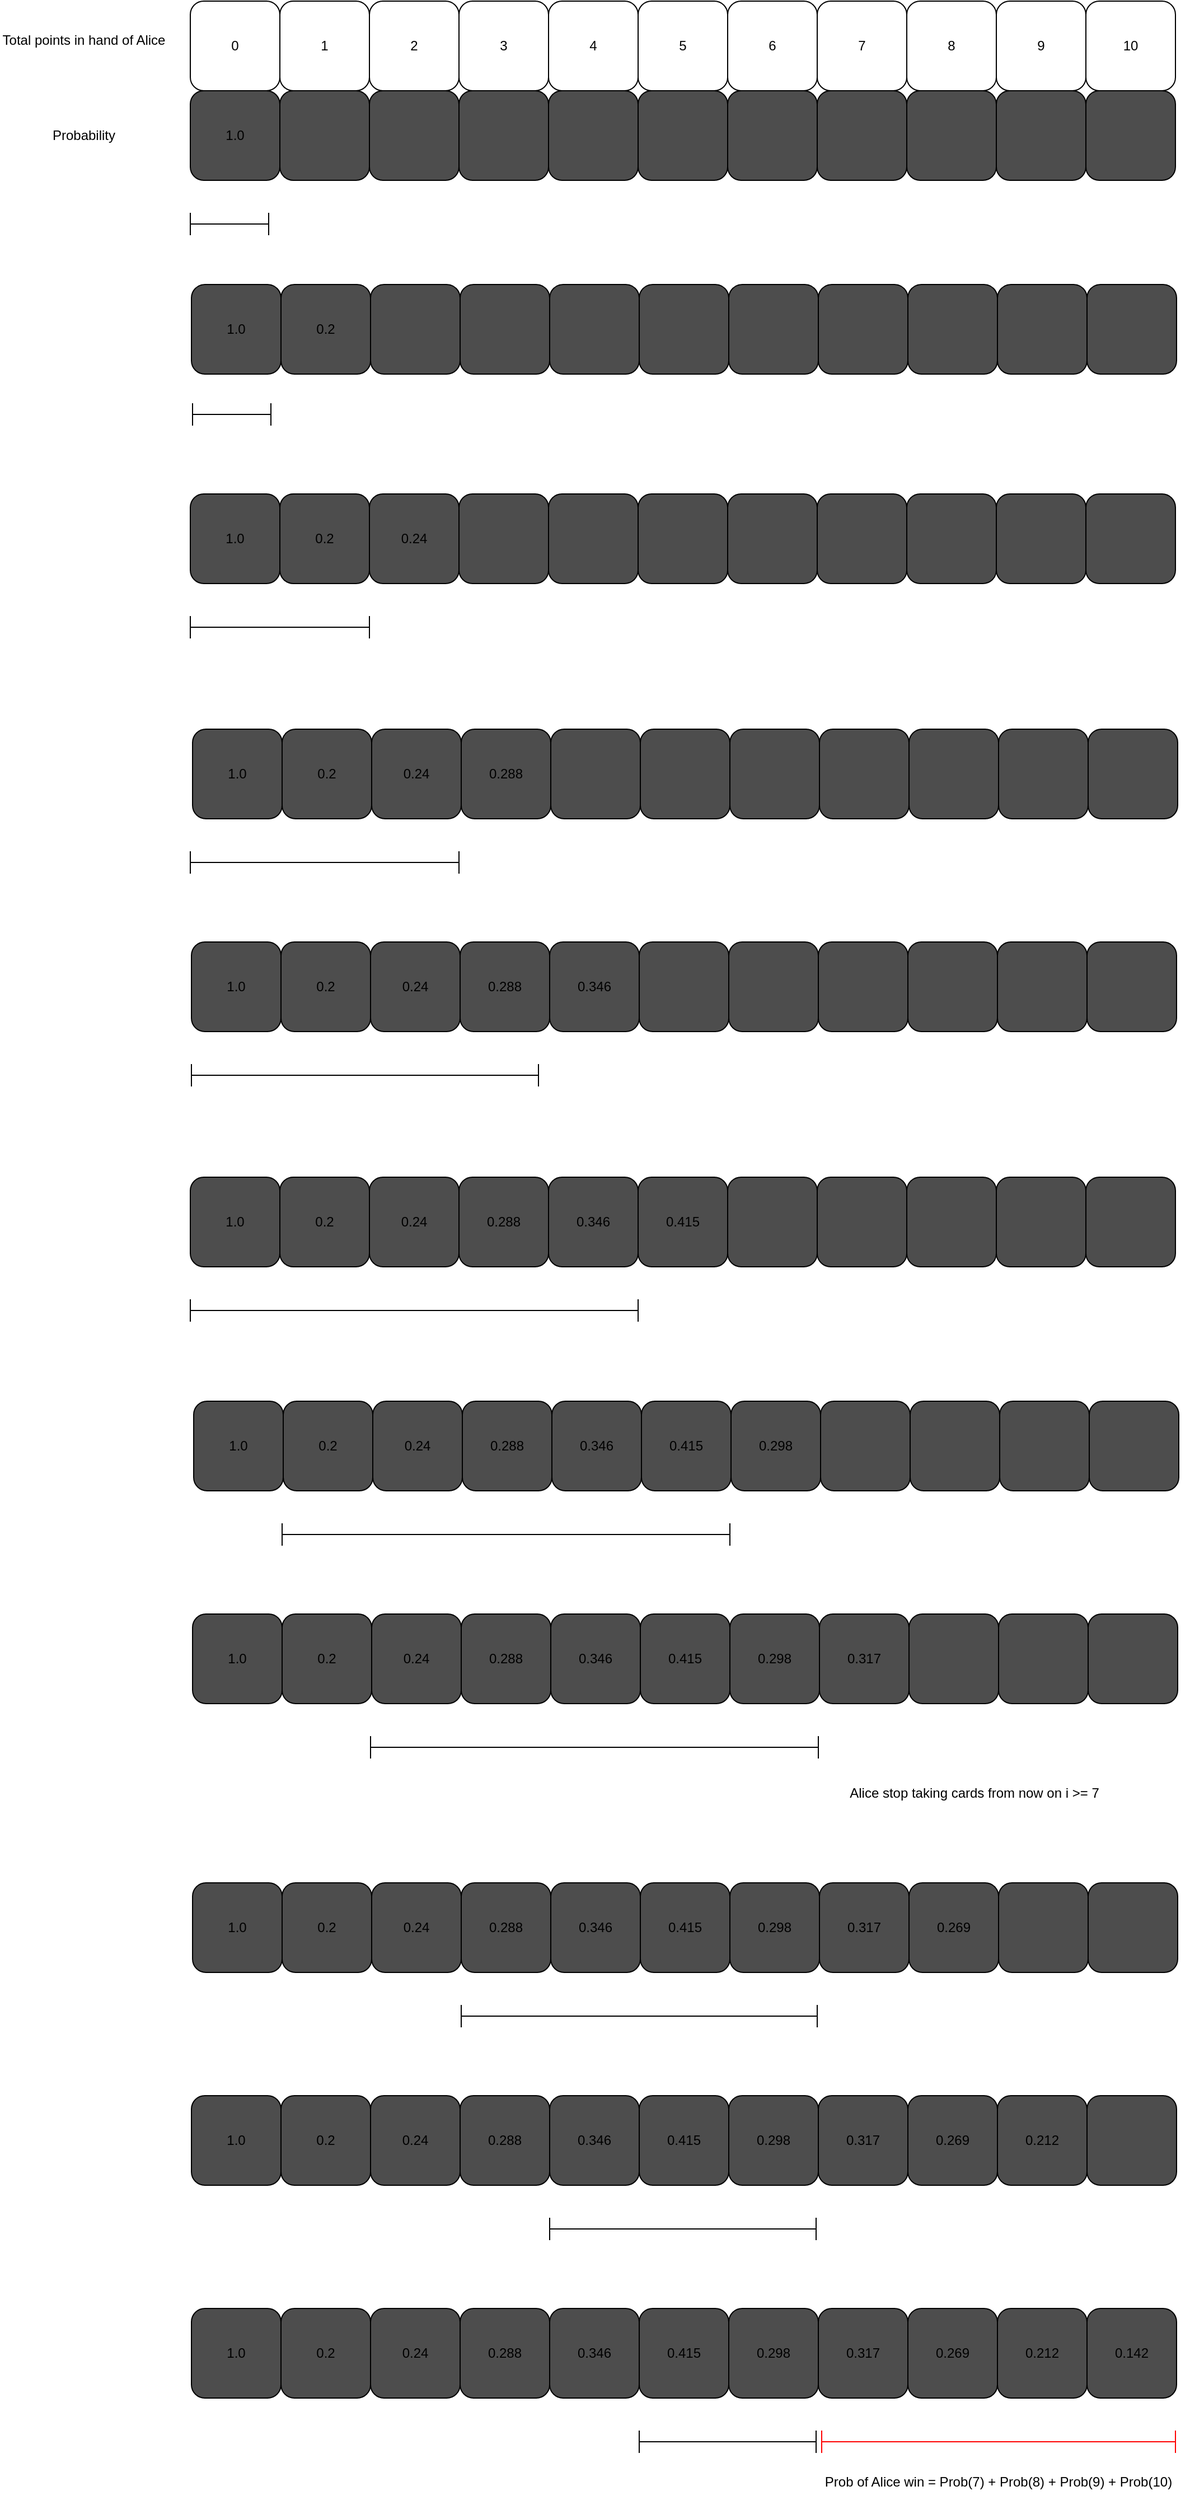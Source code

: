 <mxfile version="21.3.2" type="github">
  <diagram name="第 1 页" id="L3YYOfRVzUbYMGYdMul0">
    <mxGraphModel dx="1961" dy="727" grid="1" gridSize="10" guides="1" tooltips="1" connect="1" arrows="1" fold="1" page="1" pageScale="1" pageWidth="827" pageHeight="1169" math="0" shadow="0">
      <root>
        <mxCell id="0" />
        <mxCell id="1" parent="0" />
        <mxCell id="Uv0XRD-SDKMZK3PV6rSL-1" value="0" style="rounded=1;whiteSpace=wrap;html=1;" vertex="1" parent="1">
          <mxGeometry x="40" y="120" width="80" height="80" as="geometry" />
        </mxCell>
        <mxCell id="Uv0XRD-SDKMZK3PV6rSL-2" value="1" style="rounded=1;whiteSpace=wrap;html=1;" vertex="1" parent="1">
          <mxGeometry x="120" y="120" width="80" height="80" as="geometry" />
        </mxCell>
        <mxCell id="Uv0XRD-SDKMZK3PV6rSL-3" value="2" style="rounded=1;whiteSpace=wrap;html=1;" vertex="1" parent="1">
          <mxGeometry x="200" y="120" width="80" height="80" as="geometry" />
        </mxCell>
        <mxCell id="Uv0XRD-SDKMZK3PV6rSL-4" value="3" style="rounded=1;whiteSpace=wrap;html=1;" vertex="1" parent="1">
          <mxGeometry x="280" y="120" width="80" height="80" as="geometry" />
        </mxCell>
        <mxCell id="Uv0XRD-SDKMZK3PV6rSL-5" value="4" style="rounded=1;whiteSpace=wrap;html=1;" vertex="1" parent="1">
          <mxGeometry x="360" y="120" width="80" height="80" as="geometry" />
        </mxCell>
        <mxCell id="Uv0XRD-SDKMZK3PV6rSL-6" value="5" style="rounded=1;whiteSpace=wrap;html=1;" vertex="1" parent="1">
          <mxGeometry x="440" y="120" width="80" height="80" as="geometry" />
        </mxCell>
        <mxCell id="Uv0XRD-SDKMZK3PV6rSL-7" value="6" style="rounded=1;whiteSpace=wrap;html=1;" vertex="1" parent="1">
          <mxGeometry x="520" y="120" width="80" height="80" as="geometry" />
        </mxCell>
        <mxCell id="Uv0XRD-SDKMZK3PV6rSL-8" value="7" style="rounded=1;whiteSpace=wrap;html=1;" vertex="1" parent="1">
          <mxGeometry x="600" y="120" width="80" height="80" as="geometry" />
        </mxCell>
        <mxCell id="Uv0XRD-SDKMZK3PV6rSL-9" value="8" style="rounded=1;whiteSpace=wrap;html=1;" vertex="1" parent="1">
          <mxGeometry x="680" y="120" width="80" height="80" as="geometry" />
        </mxCell>
        <mxCell id="Uv0XRD-SDKMZK3PV6rSL-11" value="9" style="rounded=1;whiteSpace=wrap;html=1;" vertex="1" parent="1">
          <mxGeometry x="760" y="120" width="80" height="80" as="geometry" />
        </mxCell>
        <mxCell id="Uv0XRD-SDKMZK3PV6rSL-12" value="10" style="rounded=1;whiteSpace=wrap;html=1;" vertex="1" parent="1">
          <mxGeometry x="840" y="120" width="80" height="80" as="geometry" />
        </mxCell>
        <mxCell id="Uv0XRD-SDKMZK3PV6rSL-13" value="" style="shape=crossbar;whiteSpace=wrap;html=1;rounded=1;" vertex="1" parent="1">
          <mxGeometry x="40" y="309" width="70" height="20" as="geometry" />
        </mxCell>
        <mxCell id="Uv0XRD-SDKMZK3PV6rSL-14" value="1.0" style="rounded=1;whiteSpace=wrap;html=1;fillColor=#4D4D4D;" vertex="1" parent="1">
          <mxGeometry x="40" y="200" width="80" height="80" as="geometry" />
        </mxCell>
        <mxCell id="Uv0XRD-SDKMZK3PV6rSL-15" value="" style="rounded=1;whiteSpace=wrap;html=1;fillColor=#4D4D4D;" vertex="1" parent="1">
          <mxGeometry x="120" y="200" width="80" height="80" as="geometry" />
        </mxCell>
        <mxCell id="Uv0XRD-SDKMZK3PV6rSL-16" value="" style="rounded=1;whiteSpace=wrap;html=1;fillColor=#4D4D4D;" vertex="1" parent="1">
          <mxGeometry x="200" y="200" width="80" height="80" as="geometry" />
        </mxCell>
        <mxCell id="Uv0XRD-SDKMZK3PV6rSL-17" value="" style="rounded=1;whiteSpace=wrap;html=1;fillColor=#4D4D4D;" vertex="1" parent="1">
          <mxGeometry x="280" y="200" width="80" height="80" as="geometry" />
        </mxCell>
        <mxCell id="Uv0XRD-SDKMZK3PV6rSL-18" value="" style="rounded=1;whiteSpace=wrap;html=1;fillColor=#4D4D4D;" vertex="1" parent="1">
          <mxGeometry x="360" y="200" width="80" height="80" as="geometry" />
        </mxCell>
        <mxCell id="Uv0XRD-SDKMZK3PV6rSL-19" value="" style="rounded=1;whiteSpace=wrap;html=1;fillColor=#4D4D4D;" vertex="1" parent="1">
          <mxGeometry x="440" y="200" width="80" height="80" as="geometry" />
        </mxCell>
        <mxCell id="Uv0XRD-SDKMZK3PV6rSL-20" value="" style="rounded=1;whiteSpace=wrap;html=1;fillColor=#4D4D4D;" vertex="1" parent="1">
          <mxGeometry x="520" y="200" width="80" height="80" as="geometry" />
        </mxCell>
        <mxCell id="Uv0XRD-SDKMZK3PV6rSL-21" value="" style="rounded=1;whiteSpace=wrap;html=1;fillColor=#4D4D4D;" vertex="1" parent="1">
          <mxGeometry x="600" y="200" width="80" height="80" as="geometry" />
        </mxCell>
        <mxCell id="Uv0XRD-SDKMZK3PV6rSL-22" value="" style="rounded=1;whiteSpace=wrap;html=1;fillColor=#4D4D4D;" vertex="1" parent="1">
          <mxGeometry x="680" y="200" width="80" height="80" as="geometry" />
        </mxCell>
        <mxCell id="Uv0XRD-SDKMZK3PV6rSL-23" value="" style="rounded=1;whiteSpace=wrap;html=1;fillColor=#4D4D4D;" vertex="1" parent="1">
          <mxGeometry x="760" y="200" width="80" height="80" as="geometry" />
        </mxCell>
        <mxCell id="Uv0XRD-SDKMZK3PV6rSL-24" value="" style="rounded=1;whiteSpace=wrap;html=1;fillColor=#4D4D4D;" vertex="1" parent="1">
          <mxGeometry x="840" y="200" width="80" height="80" as="geometry" />
        </mxCell>
        <mxCell id="Uv0XRD-SDKMZK3PV6rSL-51" value="" style="group" vertex="1" connectable="0" parent="1">
          <mxGeometry x="40" y="560" width="880" height="129" as="geometry" />
        </mxCell>
        <mxCell id="Uv0XRD-SDKMZK3PV6rSL-27" value="" style="shape=crossbar;whiteSpace=wrap;html=1;rounded=1;" vertex="1" parent="Uv0XRD-SDKMZK3PV6rSL-51">
          <mxGeometry y="109" width="160" height="20" as="geometry" />
        </mxCell>
        <mxCell id="Uv0XRD-SDKMZK3PV6rSL-28" value="1.0" style="rounded=1;whiteSpace=wrap;html=1;fillColor=#4D4D4D;" vertex="1" parent="Uv0XRD-SDKMZK3PV6rSL-51">
          <mxGeometry width="80" height="80" as="geometry" />
        </mxCell>
        <mxCell id="Uv0XRD-SDKMZK3PV6rSL-29" value="0.2" style="rounded=1;whiteSpace=wrap;html=1;fillColor=#4D4D4D;" vertex="1" parent="Uv0XRD-SDKMZK3PV6rSL-51">
          <mxGeometry x="80" width="80" height="80" as="geometry" />
        </mxCell>
        <mxCell id="Uv0XRD-SDKMZK3PV6rSL-30" value="0.24" style="rounded=1;whiteSpace=wrap;html=1;fillColor=#4D4D4D;" vertex="1" parent="Uv0XRD-SDKMZK3PV6rSL-51">
          <mxGeometry x="160" width="80" height="80" as="geometry" />
        </mxCell>
        <mxCell id="Uv0XRD-SDKMZK3PV6rSL-31" value="" style="rounded=1;whiteSpace=wrap;html=1;fillColor=#4D4D4D;" vertex="1" parent="Uv0XRD-SDKMZK3PV6rSL-51">
          <mxGeometry x="240" width="80" height="80" as="geometry" />
        </mxCell>
        <mxCell id="Uv0XRD-SDKMZK3PV6rSL-32" value="" style="rounded=1;whiteSpace=wrap;html=1;fillColor=#4D4D4D;" vertex="1" parent="Uv0XRD-SDKMZK3PV6rSL-51">
          <mxGeometry x="320" width="80" height="80" as="geometry" />
        </mxCell>
        <mxCell id="Uv0XRD-SDKMZK3PV6rSL-33" value="" style="rounded=1;whiteSpace=wrap;html=1;fillColor=#4D4D4D;" vertex="1" parent="Uv0XRD-SDKMZK3PV6rSL-51">
          <mxGeometry x="400" width="80" height="80" as="geometry" />
        </mxCell>
        <mxCell id="Uv0XRD-SDKMZK3PV6rSL-34" value="" style="rounded=1;whiteSpace=wrap;html=1;fillColor=#4D4D4D;" vertex="1" parent="Uv0XRD-SDKMZK3PV6rSL-51">
          <mxGeometry x="480" width="80" height="80" as="geometry" />
        </mxCell>
        <mxCell id="Uv0XRD-SDKMZK3PV6rSL-35" value="" style="rounded=1;whiteSpace=wrap;html=1;fillColor=#4D4D4D;" vertex="1" parent="Uv0XRD-SDKMZK3PV6rSL-51">
          <mxGeometry x="560" width="80" height="80" as="geometry" />
        </mxCell>
        <mxCell id="Uv0XRD-SDKMZK3PV6rSL-36" value="" style="rounded=1;whiteSpace=wrap;html=1;fillColor=#4D4D4D;" vertex="1" parent="Uv0XRD-SDKMZK3PV6rSL-51">
          <mxGeometry x="640" width="80" height="80" as="geometry" />
        </mxCell>
        <mxCell id="Uv0XRD-SDKMZK3PV6rSL-37" value="" style="rounded=1;whiteSpace=wrap;html=1;fillColor=#4D4D4D;" vertex="1" parent="Uv0XRD-SDKMZK3PV6rSL-51">
          <mxGeometry x="720" width="80" height="80" as="geometry" />
        </mxCell>
        <mxCell id="Uv0XRD-SDKMZK3PV6rSL-38" value="" style="rounded=1;whiteSpace=wrap;html=1;fillColor=#4D4D4D;" vertex="1" parent="Uv0XRD-SDKMZK3PV6rSL-51">
          <mxGeometry x="800" width="80" height="80" as="geometry" />
        </mxCell>
        <mxCell id="Uv0XRD-SDKMZK3PV6rSL-52" value="" style="group" vertex="1" connectable="0" parent="1">
          <mxGeometry x="42" y="370" width="880" height="129" as="geometry" />
        </mxCell>
        <mxCell id="Uv0XRD-SDKMZK3PV6rSL-53" value="" style="shape=crossbar;whiteSpace=wrap;html=1;rounded=1;" vertex="1" parent="Uv0XRD-SDKMZK3PV6rSL-52">
          <mxGeometry y="109" width="70" height="20" as="geometry" />
        </mxCell>
        <mxCell id="Uv0XRD-SDKMZK3PV6rSL-54" value="1.0" style="rounded=1;whiteSpace=wrap;html=1;fillColor=#4D4D4D;" vertex="1" parent="1">
          <mxGeometry x="41" y="373" width="80" height="80" as="geometry" />
        </mxCell>
        <mxCell id="Uv0XRD-SDKMZK3PV6rSL-55" value="0.2" style="rounded=1;whiteSpace=wrap;html=1;fillColor=#4D4D4D;" vertex="1" parent="1">
          <mxGeometry x="121" y="373" width="80" height="80" as="geometry" />
        </mxCell>
        <mxCell id="Uv0XRD-SDKMZK3PV6rSL-56" value="" style="rounded=1;whiteSpace=wrap;html=1;fillColor=#4D4D4D;" vertex="1" parent="1">
          <mxGeometry x="201" y="373" width="80" height="80" as="geometry" />
        </mxCell>
        <mxCell id="Uv0XRD-SDKMZK3PV6rSL-57" value="" style="rounded=1;whiteSpace=wrap;html=1;fillColor=#4D4D4D;" vertex="1" parent="1">
          <mxGeometry x="281" y="373" width="80" height="80" as="geometry" />
        </mxCell>
        <mxCell id="Uv0XRD-SDKMZK3PV6rSL-58" value="" style="rounded=1;whiteSpace=wrap;html=1;fillColor=#4D4D4D;" vertex="1" parent="1">
          <mxGeometry x="361" y="373" width="80" height="80" as="geometry" />
        </mxCell>
        <mxCell id="Uv0XRD-SDKMZK3PV6rSL-59" value="" style="rounded=1;whiteSpace=wrap;html=1;fillColor=#4D4D4D;" vertex="1" parent="1">
          <mxGeometry x="441" y="373" width="80" height="80" as="geometry" />
        </mxCell>
        <mxCell id="Uv0XRD-SDKMZK3PV6rSL-60" value="" style="rounded=1;whiteSpace=wrap;html=1;fillColor=#4D4D4D;" vertex="1" parent="1">
          <mxGeometry x="521" y="373" width="80" height="80" as="geometry" />
        </mxCell>
        <mxCell id="Uv0XRD-SDKMZK3PV6rSL-61" value="" style="rounded=1;whiteSpace=wrap;html=1;fillColor=#4D4D4D;" vertex="1" parent="1">
          <mxGeometry x="601" y="373" width="80" height="80" as="geometry" />
        </mxCell>
        <mxCell id="Uv0XRD-SDKMZK3PV6rSL-62" value="" style="rounded=1;whiteSpace=wrap;html=1;fillColor=#4D4D4D;" vertex="1" parent="1">
          <mxGeometry x="681" y="373" width="80" height="80" as="geometry" />
        </mxCell>
        <mxCell id="Uv0XRD-SDKMZK3PV6rSL-63" value="" style="rounded=1;whiteSpace=wrap;html=1;fillColor=#4D4D4D;" vertex="1" parent="1">
          <mxGeometry x="761" y="373" width="80" height="80" as="geometry" />
        </mxCell>
        <mxCell id="Uv0XRD-SDKMZK3PV6rSL-64" value="" style="rounded=1;whiteSpace=wrap;html=1;fillColor=#4D4D4D;" vertex="1" parent="1">
          <mxGeometry x="841" y="373" width="80" height="80" as="geometry" />
        </mxCell>
        <mxCell id="Uv0XRD-SDKMZK3PV6rSL-65" value="" style="group" vertex="1" connectable="0" parent="1">
          <mxGeometry x="41" y="960" width="880" height="129" as="geometry" />
        </mxCell>
        <mxCell id="Uv0XRD-SDKMZK3PV6rSL-66" value="" style="shape=crossbar;whiteSpace=wrap;html=1;rounded=1;" vertex="1" parent="Uv0XRD-SDKMZK3PV6rSL-65">
          <mxGeometry y="109" width="310" height="20" as="geometry" />
        </mxCell>
        <mxCell id="Uv0XRD-SDKMZK3PV6rSL-67" value="1.0" style="rounded=1;whiteSpace=wrap;html=1;fillColor=#4D4D4D;" vertex="1" parent="Uv0XRD-SDKMZK3PV6rSL-65">
          <mxGeometry width="80" height="80" as="geometry" />
        </mxCell>
        <mxCell id="Uv0XRD-SDKMZK3PV6rSL-68" value="0.2" style="rounded=1;whiteSpace=wrap;html=1;fillColor=#4D4D4D;" vertex="1" parent="Uv0XRD-SDKMZK3PV6rSL-65">
          <mxGeometry x="80" width="80" height="80" as="geometry" />
        </mxCell>
        <mxCell id="Uv0XRD-SDKMZK3PV6rSL-69" value="0.24" style="rounded=1;whiteSpace=wrap;html=1;fillColor=#4D4D4D;" vertex="1" parent="Uv0XRD-SDKMZK3PV6rSL-65">
          <mxGeometry x="160" width="80" height="80" as="geometry" />
        </mxCell>
        <mxCell id="Uv0XRD-SDKMZK3PV6rSL-70" value="0.288" style="rounded=1;whiteSpace=wrap;html=1;fillColor=#4D4D4D;" vertex="1" parent="Uv0XRD-SDKMZK3PV6rSL-65">
          <mxGeometry x="240" width="80" height="80" as="geometry" />
        </mxCell>
        <mxCell id="Uv0XRD-SDKMZK3PV6rSL-71" value="0.346" style="rounded=1;whiteSpace=wrap;html=1;fillColor=#4D4D4D;" vertex="1" parent="Uv0XRD-SDKMZK3PV6rSL-65">
          <mxGeometry x="320" width="80" height="80" as="geometry" />
        </mxCell>
        <mxCell id="Uv0XRD-SDKMZK3PV6rSL-72" value="" style="rounded=1;whiteSpace=wrap;html=1;fillColor=#4D4D4D;" vertex="1" parent="Uv0XRD-SDKMZK3PV6rSL-65">
          <mxGeometry x="400" width="80" height="80" as="geometry" />
        </mxCell>
        <mxCell id="Uv0XRD-SDKMZK3PV6rSL-73" value="" style="rounded=1;whiteSpace=wrap;html=1;fillColor=#4D4D4D;" vertex="1" parent="Uv0XRD-SDKMZK3PV6rSL-65">
          <mxGeometry x="480" width="80" height="80" as="geometry" />
        </mxCell>
        <mxCell id="Uv0XRD-SDKMZK3PV6rSL-74" value="" style="rounded=1;whiteSpace=wrap;html=1;fillColor=#4D4D4D;" vertex="1" parent="Uv0XRD-SDKMZK3PV6rSL-65">
          <mxGeometry x="560" width="80" height="80" as="geometry" />
        </mxCell>
        <mxCell id="Uv0XRD-SDKMZK3PV6rSL-75" value="" style="rounded=1;whiteSpace=wrap;html=1;fillColor=#4D4D4D;" vertex="1" parent="Uv0XRD-SDKMZK3PV6rSL-65">
          <mxGeometry x="640" width="80" height="80" as="geometry" />
        </mxCell>
        <mxCell id="Uv0XRD-SDKMZK3PV6rSL-76" value="" style="rounded=1;whiteSpace=wrap;html=1;fillColor=#4D4D4D;" vertex="1" parent="Uv0XRD-SDKMZK3PV6rSL-65">
          <mxGeometry x="720" width="80" height="80" as="geometry" />
        </mxCell>
        <mxCell id="Uv0XRD-SDKMZK3PV6rSL-77" value="" style="rounded=1;whiteSpace=wrap;html=1;fillColor=#4D4D4D;" vertex="1" parent="Uv0XRD-SDKMZK3PV6rSL-65">
          <mxGeometry x="800" width="80" height="80" as="geometry" />
        </mxCell>
        <mxCell id="Uv0XRD-SDKMZK3PV6rSL-78" value="" style="group" vertex="1" connectable="0" parent="1">
          <mxGeometry x="52" y="770" width="880" height="129" as="geometry" />
        </mxCell>
        <mxCell id="Uv0XRD-SDKMZK3PV6rSL-79" value="" style="shape=crossbar;whiteSpace=wrap;html=1;rounded=1;" vertex="1" parent="Uv0XRD-SDKMZK3PV6rSL-78">
          <mxGeometry x="-12" y="109" width="240" height="20" as="geometry" />
        </mxCell>
        <mxCell id="Uv0XRD-SDKMZK3PV6rSL-80" value="1.0" style="rounded=1;whiteSpace=wrap;html=1;fillColor=#4D4D4D;" vertex="1" parent="Uv0XRD-SDKMZK3PV6rSL-78">
          <mxGeometry x="-10" width="80" height="80" as="geometry" />
        </mxCell>
        <mxCell id="Uv0XRD-SDKMZK3PV6rSL-81" value="0.2" style="rounded=1;whiteSpace=wrap;html=1;fillColor=#4D4D4D;" vertex="1" parent="Uv0XRD-SDKMZK3PV6rSL-78">
          <mxGeometry x="70" width="80" height="80" as="geometry" />
        </mxCell>
        <mxCell id="Uv0XRD-SDKMZK3PV6rSL-82" value="0.24" style="rounded=1;whiteSpace=wrap;html=1;fillColor=#4D4D4D;" vertex="1" parent="Uv0XRD-SDKMZK3PV6rSL-78">
          <mxGeometry x="150" width="80" height="80" as="geometry" />
        </mxCell>
        <mxCell id="Uv0XRD-SDKMZK3PV6rSL-83" value="0.288" style="rounded=1;whiteSpace=wrap;html=1;fillColor=#4D4D4D;" vertex="1" parent="Uv0XRD-SDKMZK3PV6rSL-78">
          <mxGeometry x="230" width="80" height="80" as="geometry" />
        </mxCell>
        <mxCell id="Uv0XRD-SDKMZK3PV6rSL-84" value="" style="rounded=1;whiteSpace=wrap;html=1;fillColor=#4D4D4D;" vertex="1" parent="Uv0XRD-SDKMZK3PV6rSL-78">
          <mxGeometry x="310" width="80" height="80" as="geometry" />
        </mxCell>
        <mxCell id="Uv0XRD-SDKMZK3PV6rSL-85" value="" style="rounded=1;whiteSpace=wrap;html=1;fillColor=#4D4D4D;" vertex="1" parent="Uv0XRD-SDKMZK3PV6rSL-78">
          <mxGeometry x="390" width="80" height="80" as="geometry" />
        </mxCell>
        <mxCell id="Uv0XRD-SDKMZK3PV6rSL-86" value="" style="rounded=1;whiteSpace=wrap;html=1;fillColor=#4D4D4D;" vertex="1" parent="Uv0XRD-SDKMZK3PV6rSL-78">
          <mxGeometry x="470" width="80" height="80" as="geometry" />
        </mxCell>
        <mxCell id="Uv0XRD-SDKMZK3PV6rSL-87" value="" style="rounded=1;whiteSpace=wrap;html=1;fillColor=#4D4D4D;" vertex="1" parent="Uv0XRD-SDKMZK3PV6rSL-78">
          <mxGeometry x="550" width="80" height="80" as="geometry" />
        </mxCell>
        <mxCell id="Uv0XRD-SDKMZK3PV6rSL-88" value="" style="rounded=1;whiteSpace=wrap;html=1;fillColor=#4D4D4D;" vertex="1" parent="Uv0XRD-SDKMZK3PV6rSL-78">
          <mxGeometry x="630" width="80" height="80" as="geometry" />
        </mxCell>
        <mxCell id="Uv0XRD-SDKMZK3PV6rSL-89" value="" style="rounded=1;whiteSpace=wrap;html=1;fillColor=#4D4D4D;" vertex="1" parent="Uv0XRD-SDKMZK3PV6rSL-78">
          <mxGeometry x="710" width="80" height="80" as="geometry" />
        </mxCell>
        <mxCell id="Uv0XRD-SDKMZK3PV6rSL-90" value="" style="rounded=1;whiteSpace=wrap;html=1;fillColor=#4D4D4D;" vertex="1" parent="Uv0XRD-SDKMZK3PV6rSL-78">
          <mxGeometry x="790" width="80" height="80" as="geometry" />
        </mxCell>
        <mxCell id="Uv0XRD-SDKMZK3PV6rSL-92" value="" style="group" vertex="1" connectable="0" parent="1">
          <mxGeometry x="42" y="1800" width="880" height="129" as="geometry" />
        </mxCell>
        <mxCell id="Uv0XRD-SDKMZK3PV6rSL-93" value="" style="shape=crossbar;whiteSpace=wrap;html=1;rounded=1;" vertex="1" parent="Uv0XRD-SDKMZK3PV6rSL-92">
          <mxGeometry x="240" y="109" width="318" height="20" as="geometry" />
        </mxCell>
        <mxCell id="Uv0XRD-SDKMZK3PV6rSL-94" value="1.0" style="rounded=1;whiteSpace=wrap;html=1;fillColor=#4D4D4D;" vertex="1" parent="Uv0XRD-SDKMZK3PV6rSL-92">
          <mxGeometry width="80" height="80" as="geometry" />
        </mxCell>
        <mxCell id="Uv0XRD-SDKMZK3PV6rSL-95" value="0.2" style="rounded=1;whiteSpace=wrap;html=1;fillColor=#4D4D4D;" vertex="1" parent="Uv0XRD-SDKMZK3PV6rSL-92">
          <mxGeometry x="80" width="80" height="80" as="geometry" />
        </mxCell>
        <mxCell id="Uv0XRD-SDKMZK3PV6rSL-96" value="0.24" style="rounded=1;whiteSpace=wrap;html=1;fillColor=#4D4D4D;" vertex="1" parent="Uv0XRD-SDKMZK3PV6rSL-92">
          <mxGeometry x="160" width="80" height="80" as="geometry" />
        </mxCell>
        <mxCell id="Uv0XRD-SDKMZK3PV6rSL-97" value="0.288" style="rounded=1;whiteSpace=wrap;html=1;fillColor=#4D4D4D;" vertex="1" parent="Uv0XRD-SDKMZK3PV6rSL-92">
          <mxGeometry x="240" width="80" height="80" as="geometry" />
        </mxCell>
        <mxCell id="Uv0XRD-SDKMZK3PV6rSL-98" value="0.346" style="rounded=1;whiteSpace=wrap;html=1;fillColor=#4D4D4D;" vertex="1" parent="Uv0XRD-SDKMZK3PV6rSL-92">
          <mxGeometry x="320" width="80" height="80" as="geometry" />
        </mxCell>
        <mxCell id="Uv0XRD-SDKMZK3PV6rSL-99" value="0.415" style="rounded=1;whiteSpace=wrap;html=1;fillColor=#4D4D4D;" vertex="1" parent="Uv0XRD-SDKMZK3PV6rSL-92">
          <mxGeometry x="400" width="80" height="80" as="geometry" />
        </mxCell>
        <mxCell id="Uv0XRD-SDKMZK3PV6rSL-100" value="0.298" style="rounded=1;whiteSpace=wrap;html=1;fillColor=#4D4D4D;" vertex="1" parent="Uv0XRD-SDKMZK3PV6rSL-92">
          <mxGeometry x="480" width="80" height="80" as="geometry" />
        </mxCell>
        <mxCell id="Uv0XRD-SDKMZK3PV6rSL-101" value="0.317" style="rounded=1;whiteSpace=wrap;html=1;fillColor=#4D4D4D;" vertex="1" parent="Uv0XRD-SDKMZK3PV6rSL-92">
          <mxGeometry x="560" width="80" height="80" as="geometry" />
        </mxCell>
        <mxCell id="Uv0XRD-SDKMZK3PV6rSL-102" value="0.269" style="rounded=1;whiteSpace=wrap;html=1;fillColor=#4D4D4D;" vertex="1" parent="Uv0XRD-SDKMZK3PV6rSL-92">
          <mxGeometry x="640" width="80" height="80" as="geometry" />
        </mxCell>
        <mxCell id="Uv0XRD-SDKMZK3PV6rSL-103" value="" style="rounded=1;whiteSpace=wrap;html=1;fillColor=#4D4D4D;" vertex="1" parent="Uv0XRD-SDKMZK3PV6rSL-92">
          <mxGeometry x="720" width="80" height="80" as="geometry" />
        </mxCell>
        <mxCell id="Uv0XRD-SDKMZK3PV6rSL-104" value="" style="rounded=1;whiteSpace=wrap;html=1;fillColor=#4D4D4D;" vertex="1" parent="Uv0XRD-SDKMZK3PV6rSL-92">
          <mxGeometry x="800" width="80" height="80" as="geometry" />
        </mxCell>
        <mxCell id="Uv0XRD-SDKMZK3PV6rSL-105" value="" style="group" vertex="1" connectable="0" parent="1">
          <mxGeometry x="48" y="1170" width="880" height="129" as="geometry" />
        </mxCell>
        <mxCell id="Uv0XRD-SDKMZK3PV6rSL-106" value="" style="shape=crossbar;whiteSpace=wrap;html=1;rounded=1;" vertex="1" parent="Uv0XRD-SDKMZK3PV6rSL-105">
          <mxGeometry x="-8" y="109" width="400" height="20" as="geometry" />
        </mxCell>
        <mxCell id="Uv0XRD-SDKMZK3PV6rSL-107" value="1.0" style="rounded=1;whiteSpace=wrap;html=1;fillColor=#4D4D4D;" vertex="1" parent="Uv0XRD-SDKMZK3PV6rSL-105">
          <mxGeometry x="-8" width="80" height="80" as="geometry" />
        </mxCell>
        <mxCell id="Uv0XRD-SDKMZK3PV6rSL-108" value="0.2" style="rounded=1;whiteSpace=wrap;html=1;fillColor=#4D4D4D;" vertex="1" parent="Uv0XRD-SDKMZK3PV6rSL-105">
          <mxGeometry x="72" width="80" height="80" as="geometry" />
        </mxCell>
        <mxCell id="Uv0XRD-SDKMZK3PV6rSL-109" value="0.24" style="rounded=1;whiteSpace=wrap;html=1;fillColor=#4D4D4D;" vertex="1" parent="Uv0XRD-SDKMZK3PV6rSL-105">
          <mxGeometry x="152" width="80" height="80" as="geometry" />
        </mxCell>
        <mxCell id="Uv0XRD-SDKMZK3PV6rSL-110" value="0.288" style="rounded=1;whiteSpace=wrap;html=1;fillColor=#4D4D4D;" vertex="1" parent="Uv0XRD-SDKMZK3PV6rSL-105">
          <mxGeometry x="232" width="80" height="80" as="geometry" />
        </mxCell>
        <mxCell id="Uv0XRD-SDKMZK3PV6rSL-111" value="0.346" style="rounded=1;whiteSpace=wrap;html=1;fillColor=#4D4D4D;" vertex="1" parent="Uv0XRD-SDKMZK3PV6rSL-105">
          <mxGeometry x="312" width="80" height="80" as="geometry" />
        </mxCell>
        <mxCell id="Uv0XRD-SDKMZK3PV6rSL-112" value="0.415" style="rounded=1;whiteSpace=wrap;html=1;fillColor=#4D4D4D;" vertex="1" parent="Uv0XRD-SDKMZK3PV6rSL-105">
          <mxGeometry x="392" width="80" height="80" as="geometry" />
        </mxCell>
        <mxCell id="Uv0XRD-SDKMZK3PV6rSL-113" value="" style="rounded=1;whiteSpace=wrap;html=1;fillColor=#4D4D4D;" vertex="1" parent="Uv0XRD-SDKMZK3PV6rSL-105">
          <mxGeometry x="472" width="80" height="80" as="geometry" />
        </mxCell>
        <mxCell id="Uv0XRD-SDKMZK3PV6rSL-114" value="" style="rounded=1;whiteSpace=wrap;html=1;fillColor=#4D4D4D;" vertex="1" parent="Uv0XRD-SDKMZK3PV6rSL-105">
          <mxGeometry x="552" width="80" height="80" as="geometry" />
        </mxCell>
        <mxCell id="Uv0XRD-SDKMZK3PV6rSL-115" value="" style="rounded=1;whiteSpace=wrap;html=1;fillColor=#4D4D4D;" vertex="1" parent="Uv0XRD-SDKMZK3PV6rSL-105">
          <mxGeometry x="632" width="80" height="80" as="geometry" />
        </mxCell>
        <mxCell id="Uv0XRD-SDKMZK3PV6rSL-116" value="" style="rounded=1;whiteSpace=wrap;html=1;fillColor=#4D4D4D;" vertex="1" parent="Uv0XRD-SDKMZK3PV6rSL-105">
          <mxGeometry x="712" width="80" height="80" as="geometry" />
        </mxCell>
        <mxCell id="Uv0XRD-SDKMZK3PV6rSL-117" value="" style="rounded=1;whiteSpace=wrap;html=1;fillColor=#4D4D4D;" vertex="1" parent="Uv0XRD-SDKMZK3PV6rSL-105">
          <mxGeometry x="792" width="80" height="80" as="geometry" />
        </mxCell>
        <mxCell id="Uv0XRD-SDKMZK3PV6rSL-118" value="" style="group" vertex="1" connectable="0" parent="1">
          <mxGeometry x="43" y="1370" width="880" height="129" as="geometry" />
        </mxCell>
        <mxCell id="Uv0XRD-SDKMZK3PV6rSL-119" value="" style="shape=crossbar;whiteSpace=wrap;html=1;rounded=1;" vertex="1" parent="Uv0XRD-SDKMZK3PV6rSL-118">
          <mxGeometry x="79" y="109" width="400" height="20" as="geometry" />
        </mxCell>
        <mxCell id="Uv0XRD-SDKMZK3PV6rSL-120" value="1.0" style="rounded=1;whiteSpace=wrap;html=1;fillColor=#4D4D4D;" vertex="1" parent="Uv0XRD-SDKMZK3PV6rSL-118">
          <mxGeometry width="80" height="80" as="geometry" />
        </mxCell>
        <mxCell id="Uv0XRD-SDKMZK3PV6rSL-121" value="0.2" style="rounded=1;whiteSpace=wrap;html=1;fillColor=#4D4D4D;" vertex="1" parent="Uv0XRD-SDKMZK3PV6rSL-118">
          <mxGeometry x="80" width="80" height="80" as="geometry" />
        </mxCell>
        <mxCell id="Uv0XRD-SDKMZK3PV6rSL-122" value="0.24" style="rounded=1;whiteSpace=wrap;html=1;fillColor=#4D4D4D;" vertex="1" parent="Uv0XRD-SDKMZK3PV6rSL-118">
          <mxGeometry x="160" width="80" height="80" as="geometry" />
        </mxCell>
        <mxCell id="Uv0XRD-SDKMZK3PV6rSL-123" value="0.288" style="rounded=1;whiteSpace=wrap;html=1;fillColor=#4D4D4D;" vertex="1" parent="Uv0XRD-SDKMZK3PV6rSL-118">
          <mxGeometry x="240" width="80" height="80" as="geometry" />
        </mxCell>
        <mxCell id="Uv0XRD-SDKMZK3PV6rSL-124" value="0.346" style="rounded=1;whiteSpace=wrap;html=1;fillColor=#4D4D4D;" vertex="1" parent="Uv0XRD-SDKMZK3PV6rSL-118">
          <mxGeometry x="320" width="80" height="80" as="geometry" />
        </mxCell>
        <mxCell id="Uv0XRD-SDKMZK3PV6rSL-125" value="0.415" style="rounded=1;whiteSpace=wrap;html=1;fillColor=#4D4D4D;" vertex="1" parent="Uv0XRD-SDKMZK3PV6rSL-118">
          <mxGeometry x="400" width="80" height="80" as="geometry" />
        </mxCell>
        <mxCell id="Uv0XRD-SDKMZK3PV6rSL-126" value="0.298" style="rounded=1;whiteSpace=wrap;html=1;fillColor=#4D4D4D;" vertex="1" parent="Uv0XRD-SDKMZK3PV6rSL-118">
          <mxGeometry x="480" width="80" height="80" as="geometry" />
        </mxCell>
        <mxCell id="Uv0XRD-SDKMZK3PV6rSL-127" value="" style="rounded=1;whiteSpace=wrap;html=1;fillColor=#4D4D4D;" vertex="1" parent="Uv0XRD-SDKMZK3PV6rSL-118">
          <mxGeometry x="560" width="80" height="80" as="geometry" />
        </mxCell>
        <mxCell id="Uv0XRD-SDKMZK3PV6rSL-128" value="" style="rounded=1;whiteSpace=wrap;html=1;fillColor=#4D4D4D;" vertex="1" parent="Uv0XRD-SDKMZK3PV6rSL-118">
          <mxGeometry x="640" width="80" height="80" as="geometry" />
        </mxCell>
        <mxCell id="Uv0XRD-SDKMZK3PV6rSL-129" value="" style="rounded=1;whiteSpace=wrap;html=1;fillColor=#4D4D4D;" vertex="1" parent="Uv0XRD-SDKMZK3PV6rSL-118">
          <mxGeometry x="720" width="80" height="80" as="geometry" />
        </mxCell>
        <mxCell id="Uv0XRD-SDKMZK3PV6rSL-130" value="" style="rounded=1;whiteSpace=wrap;html=1;fillColor=#4D4D4D;" vertex="1" parent="Uv0XRD-SDKMZK3PV6rSL-118">
          <mxGeometry x="800" width="80" height="80" as="geometry" />
        </mxCell>
        <mxCell id="Uv0XRD-SDKMZK3PV6rSL-131" value="Alice stop taking cards from now on i &amp;gt;= 7" style="text;html=1;strokeColor=none;fillColor=none;align=center;verticalAlign=middle;whiteSpace=wrap;rounded=0;" vertex="1" parent="1">
          <mxGeometry x="611" y="1705" width="259" height="30" as="geometry" />
        </mxCell>
        <mxCell id="Uv0XRD-SDKMZK3PV6rSL-132" value="" style="group" vertex="1" connectable="0" parent="1">
          <mxGeometry x="50" y="1560" width="880" height="129" as="geometry" />
        </mxCell>
        <mxCell id="Uv0XRD-SDKMZK3PV6rSL-133" value="" style="shape=crossbar;whiteSpace=wrap;html=1;rounded=1;" vertex="1" parent="Uv0XRD-SDKMZK3PV6rSL-132">
          <mxGeometry x="151" y="109" width="400" height="20" as="geometry" />
        </mxCell>
        <mxCell id="Uv0XRD-SDKMZK3PV6rSL-134" value="1.0" style="rounded=1;whiteSpace=wrap;html=1;fillColor=#4D4D4D;" vertex="1" parent="Uv0XRD-SDKMZK3PV6rSL-132">
          <mxGeometry x="-8" width="80" height="80" as="geometry" />
        </mxCell>
        <mxCell id="Uv0XRD-SDKMZK3PV6rSL-135" value="0.2" style="rounded=1;whiteSpace=wrap;html=1;fillColor=#4D4D4D;" vertex="1" parent="Uv0XRD-SDKMZK3PV6rSL-132">
          <mxGeometry x="72" width="80" height="80" as="geometry" />
        </mxCell>
        <mxCell id="Uv0XRD-SDKMZK3PV6rSL-136" value="0.24" style="rounded=1;whiteSpace=wrap;html=1;fillColor=#4D4D4D;" vertex="1" parent="Uv0XRD-SDKMZK3PV6rSL-132">
          <mxGeometry x="152" width="80" height="80" as="geometry" />
        </mxCell>
        <mxCell id="Uv0XRD-SDKMZK3PV6rSL-137" value="0.288" style="rounded=1;whiteSpace=wrap;html=1;fillColor=#4D4D4D;" vertex="1" parent="Uv0XRD-SDKMZK3PV6rSL-132">
          <mxGeometry x="232" width="80" height="80" as="geometry" />
        </mxCell>
        <mxCell id="Uv0XRD-SDKMZK3PV6rSL-138" value="0.346" style="rounded=1;whiteSpace=wrap;html=1;fillColor=#4D4D4D;" vertex="1" parent="Uv0XRD-SDKMZK3PV6rSL-132">
          <mxGeometry x="312" width="80" height="80" as="geometry" />
        </mxCell>
        <mxCell id="Uv0XRD-SDKMZK3PV6rSL-139" value="0.415" style="rounded=1;whiteSpace=wrap;html=1;fillColor=#4D4D4D;" vertex="1" parent="Uv0XRD-SDKMZK3PV6rSL-132">
          <mxGeometry x="392" width="80" height="80" as="geometry" />
        </mxCell>
        <mxCell id="Uv0XRD-SDKMZK3PV6rSL-140" value="0.298" style="rounded=1;whiteSpace=wrap;html=1;fillColor=#4D4D4D;" vertex="1" parent="Uv0XRD-SDKMZK3PV6rSL-132">
          <mxGeometry x="472" width="80" height="80" as="geometry" />
        </mxCell>
        <mxCell id="Uv0XRD-SDKMZK3PV6rSL-141" value="0.317" style="rounded=1;whiteSpace=wrap;html=1;fillColor=#4D4D4D;" vertex="1" parent="Uv0XRD-SDKMZK3PV6rSL-132">
          <mxGeometry x="552" width="80" height="80" as="geometry" />
        </mxCell>
        <mxCell id="Uv0XRD-SDKMZK3PV6rSL-142" value="" style="rounded=1;whiteSpace=wrap;html=1;fillColor=#4D4D4D;" vertex="1" parent="Uv0XRD-SDKMZK3PV6rSL-132">
          <mxGeometry x="632" width="80" height="80" as="geometry" />
        </mxCell>
        <mxCell id="Uv0XRD-SDKMZK3PV6rSL-143" value="" style="rounded=1;whiteSpace=wrap;html=1;fillColor=#4D4D4D;" vertex="1" parent="Uv0XRD-SDKMZK3PV6rSL-132">
          <mxGeometry x="712" width="80" height="80" as="geometry" />
        </mxCell>
        <mxCell id="Uv0XRD-SDKMZK3PV6rSL-144" value="" style="rounded=1;whiteSpace=wrap;html=1;fillColor=#4D4D4D;" vertex="1" parent="Uv0XRD-SDKMZK3PV6rSL-132">
          <mxGeometry x="792" width="80" height="80" as="geometry" />
        </mxCell>
        <mxCell id="Uv0XRD-SDKMZK3PV6rSL-145" value="" style="group" vertex="1" connectable="0" parent="1">
          <mxGeometry x="41" y="1990" width="880" height="129" as="geometry" />
        </mxCell>
        <mxCell id="Uv0XRD-SDKMZK3PV6rSL-146" value="" style="shape=crossbar;whiteSpace=wrap;html=1;rounded=1;" vertex="1" parent="Uv0XRD-SDKMZK3PV6rSL-145">
          <mxGeometry x="320" y="109" width="238" height="20" as="geometry" />
        </mxCell>
        <mxCell id="Uv0XRD-SDKMZK3PV6rSL-147" value="1.0" style="rounded=1;whiteSpace=wrap;html=1;fillColor=#4D4D4D;" vertex="1" parent="Uv0XRD-SDKMZK3PV6rSL-145">
          <mxGeometry width="80" height="80" as="geometry" />
        </mxCell>
        <mxCell id="Uv0XRD-SDKMZK3PV6rSL-148" value="0.2" style="rounded=1;whiteSpace=wrap;html=1;fillColor=#4D4D4D;" vertex="1" parent="Uv0XRD-SDKMZK3PV6rSL-145">
          <mxGeometry x="80" width="80" height="80" as="geometry" />
        </mxCell>
        <mxCell id="Uv0XRD-SDKMZK3PV6rSL-149" value="0.24" style="rounded=1;whiteSpace=wrap;html=1;fillColor=#4D4D4D;" vertex="1" parent="Uv0XRD-SDKMZK3PV6rSL-145">
          <mxGeometry x="160" width="80" height="80" as="geometry" />
        </mxCell>
        <mxCell id="Uv0XRD-SDKMZK3PV6rSL-150" value="0.288" style="rounded=1;whiteSpace=wrap;html=1;fillColor=#4D4D4D;" vertex="1" parent="Uv0XRD-SDKMZK3PV6rSL-145">
          <mxGeometry x="240" width="80" height="80" as="geometry" />
        </mxCell>
        <mxCell id="Uv0XRD-SDKMZK3PV6rSL-151" value="0.346" style="rounded=1;whiteSpace=wrap;html=1;fillColor=#4D4D4D;" vertex="1" parent="Uv0XRD-SDKMZK3PV6rSL-145">
          <mxGeometry x="320" width="80" height="80" as="geometry" />
        </mxCell>
        <mxCell id="Uv0XRD-SDKMZK3PV6rSL-152" value="0.415" style="rounded=1;whiteSpace=wrap;html=1;fillColor=#4D4D4D;" vertex="1" parent="Uv0XRD-SDKMZK3PV6rSL-145">
          <mxGeometry x="400" width="80" height="80" as="geometry" />
        </mxCell>
        <mxCell id="Uv0XRD-SDKMZK3PV6rSL-153" value="0.298" style="rounded=1;whiteSpace=wrap;html=1;fillColor=#4D4D4D;" vertex="1" parent="Uv0XRD-SDKMZK3PV6rSL-145">
          <mxGeometry x="480" width="80" height="80" as="geometry" />
        </mxCell>
        <mxCell id="Uv0XRD-SDKMZK3PV6rSL-154" value="0.317" style="rounded=1;whiteSpace=wrap;html=1;fillColor=#4D4D4D;" vertex="1" parent="Uv0XRD-SDKMZK3PV6rSL-145">
          <mxGeometry x="560" width="80" height="80" as="geometry" />
        </mxCell>
        <mxCell id="Uv0XRD-SDKMZK3PV6rSL-155" value="0.269" style="rounded=1;whiteSpace=wrap;html=1;fillColor=#4D4D4D;" vertex="1" parent="Uv0XRD-SDKMZK3PV6rSL-145">
          <mxGeometry x="640" width="80" height="80" as="geometry" />
        </mxCell>
        <mxCell id="Uv0XRD-SDKMZK3PV6rSL-156" value="0.212" style="rounded=1;whiteSpace=wrap;html=1;fillColor=#4D4D4D;" vertex="1" parent="Uv0XRD-SDKMZK3PV6rSL-145">
          <mxGeometry x="720" width="80" height="80" as="geometry" />
        </mxCell>
        <mxCell id="Uv0XRD-SDKMZK3PV6rSL-157" value="" style="rounded=1;whiteSpace=wrap;html=1;fillColor=#4D4D4D;" vertex="1" parent="Uv0XRD-SDKMZK3PV6rSL-145">
          <mxGeometry x="800" width="80" height="80" as="geometry" />
        </mxCell>
        <mxCell id="Uv0XRD-SDKMZK3PV6rSL-158" value="" style="group" vertex="1" connectable="0" parent="1">
          <mxGeometry x="41" y="2180" width="880" height="129" as="geometry" />
        </mxCell>
        <mxCell id="Uv0XRD-SDKMZK3PV6rSL-159" value="" style="shape=crossbar;whiteSpace=wrap;html=1;rounded=1;" vertex="1" parent="Uv0XRD-SDKMZK3PV6rSL-158">
          <mxGeometry x="400" y="109" width="158" height="20" as="geometry" />
        </mxCell>
        <mxCell id="Uv0XRD-SDKMZK3PV6rSL-160" value="1.0" style="rounded=1;whiteSpace=wrap;html=1;fillColor=#4D4D4D;" vertex="1" parent="Uv0XRD-SDKMZK3PV6rSL-158">
          <mxGeometry width="80" height="80" as="geometry" />
        </mxCell>
        <mxCell id="Uv0XRD-SDKMZK3PV6rSL-161" value="0.2" style="rounded=1;whiteSpace=wrap;html=1;fillColor=#4D4D4D;" vertex="1" parent="Uv0XRD-SDKMZK3PV6rSL-158">
          <mxGeometry x="80" width="80" height="80" as="geometry" />
        </mxCell>
        <mxCell id="Uv0XRD-SDKMZK3PV6rSL-162" value="0.24" style="rounded=1;whiteSpace=wrap;html=1;fillColor=#4D4D4D;" vertex="1" parent="Uv0XRD-SDKMZK3PV6rSL-158">
          <mxGeometry x="160" width="80" height="80" as="geometry" />
        </mxCell>
        <mxCell id="Uv0XRD-SDKMZK3PV6rSL-163" value="0.288" style="rounded=1;whiteSpace=wrap;html=1;fillColor=#4D4D4D;" vertex="1" parent="Uv0XRD-SDKMZK3PV6rSL-158">
          <mxGeometry x="240" width="80" height="80" as="geometry" />
        </mxCell>
        <mxCell id="Uv0XRD-SDKMZK3PV6rSL-164" value="0.346" style="rounded=1;whiteSpace=wrap;html=1;fillColor=#4D4D4D;" vertex="1" parent="Uv0XRD-SDKMZK3PV6rSL-158">
          <mxGeometry x="320" width="80" height="80" as="geometry" />
        </mxCell>
        <mxCell id="Uv0XRD-SDKMZK3PV6rSL-165" value="0.415" style="rounded=1;whiteSpace=wrap;html=1;fillColor=#4D4D4D;" vertex="1" parent="Uv0XRD-SDKMZK3PV6rSL-158">
          <mxGeometry x="400" width="80" height="80" as="geometry" />
        </mxCell>
        <mxCell id="Uv0XRD-SDKMZK3PV6rSL-166" value="0.298" style="rounded=1;whiteSpace=wrap;html=1;fillColor=#4D4D4D;" vertex="1" parent="Uv0XRD-SDKMZK3PV6rSL-158">
          <mxGeometry x="480" width="80" height="80" as="geometry" />
        </mxCell>
        <mxCell id="Uv0XRD-SDKMZK3PV6rSL-167" value="0.317" style="rounded=1;whiteSpace=wrap;html=1;fillColor=#4D4D4D;" vertex="1" parent="Uv0XRD-SDKMZK3PV6rSL-158">
          <mxGeometry x="560" width="80" height="80" as="geometry" />
        </mxCell>
        <mxCell id="Uv0XRD-SDKMZK3PV6rSL-168" value="0.269" style="rounded=1;whiteSpace=wrap;html=1;fillColor=#4D4D4D;" vertex="1" parent="Uv0XRD-SDKMZK3PV6rSL-158">
          <mxGeometry x="640" width="80" height="80" as="geometry" />
        </mxCell>
        <mxCell id="Uv0XRD-SDKMZK3PV6rSL-169" value="0.212" style="rounded=1;whiteSpace=wrap;html=1;fillColor=#4D4D4D;" vertex="1" parent="Uv0XRD-SDKMZK3PV6rSL-158">
          <mxGeometry x="720" width="80" height="80" as="geometry" />
        </mxCell>
        <mxCell id="Uv0XRD-SDKMZK3PV6rSL-170" value="0.142" style="rounded=1;whiteSpace=wrap;html=1;fillColor=#4D4D4D;" vertex="1" parent="Uv0XRD-SDKMZK3PV6rSL-158">
          <mxGeometry x="800" width="80" height="80" as="geometry" />
        </mxCell>
        <mxCell id="Uv0XRD-SDKMZK3PV6rSL-171" value="" style="shape=crossbar;whiteSpace=wrap;html=1;rounded=1;fillColor=#FF0000;strokeColor=#FF0000;" vertex="1" parent="1">
          <mxGeometry x="604" y="2289" width="316" height="20" as="geometry" />
        </mxCell>
        <mxCell id="Uv0XRD-SDKMZK3PV6rSL-172" value="Prob of Alice win = Prob(7) + Prob(8) + Prob(9) + Prob(10)" style="text;html=1;strokeColor=none;fillColor=none;align=center;verticalAlign=middle;whiteSpace=wrap;rounded=0;" vertex="1" parent="1">
          <mxGeometry x="592" y="2320" width="340" height="30" as="geometry" />
        </mxCell>
        <mxCell id="Uv0XRD-SDKMZK3PV6rSL-173" value="Total points in hand of Alice" style="text;html=1;strokeColor=none;fillColor=none;align=center;verticalAlign=middle;whiteSpace=wrap;rounded=0;" vertex="1" parent="1">
          <mxGeometry x="-130" y="130" width="150" height="50" as="geometry" />
        </mxCell>
        <mxCell id="Uv0XRD-SDKMZK3PV6rSL-174" value="Probability" style="text;html=1;strokeColor=none;fillColor=none;align=center;verticalAlign=middle;whiteSpace=wrap;rounded=0;" vertex="1" parent="1">
          <mxGeometry x="-130" y="215" width="150" height="50" as="geometry" />
        </mxCell>
      </root>
    </mxGraphModel>
  </diagram>
</mxfile>
